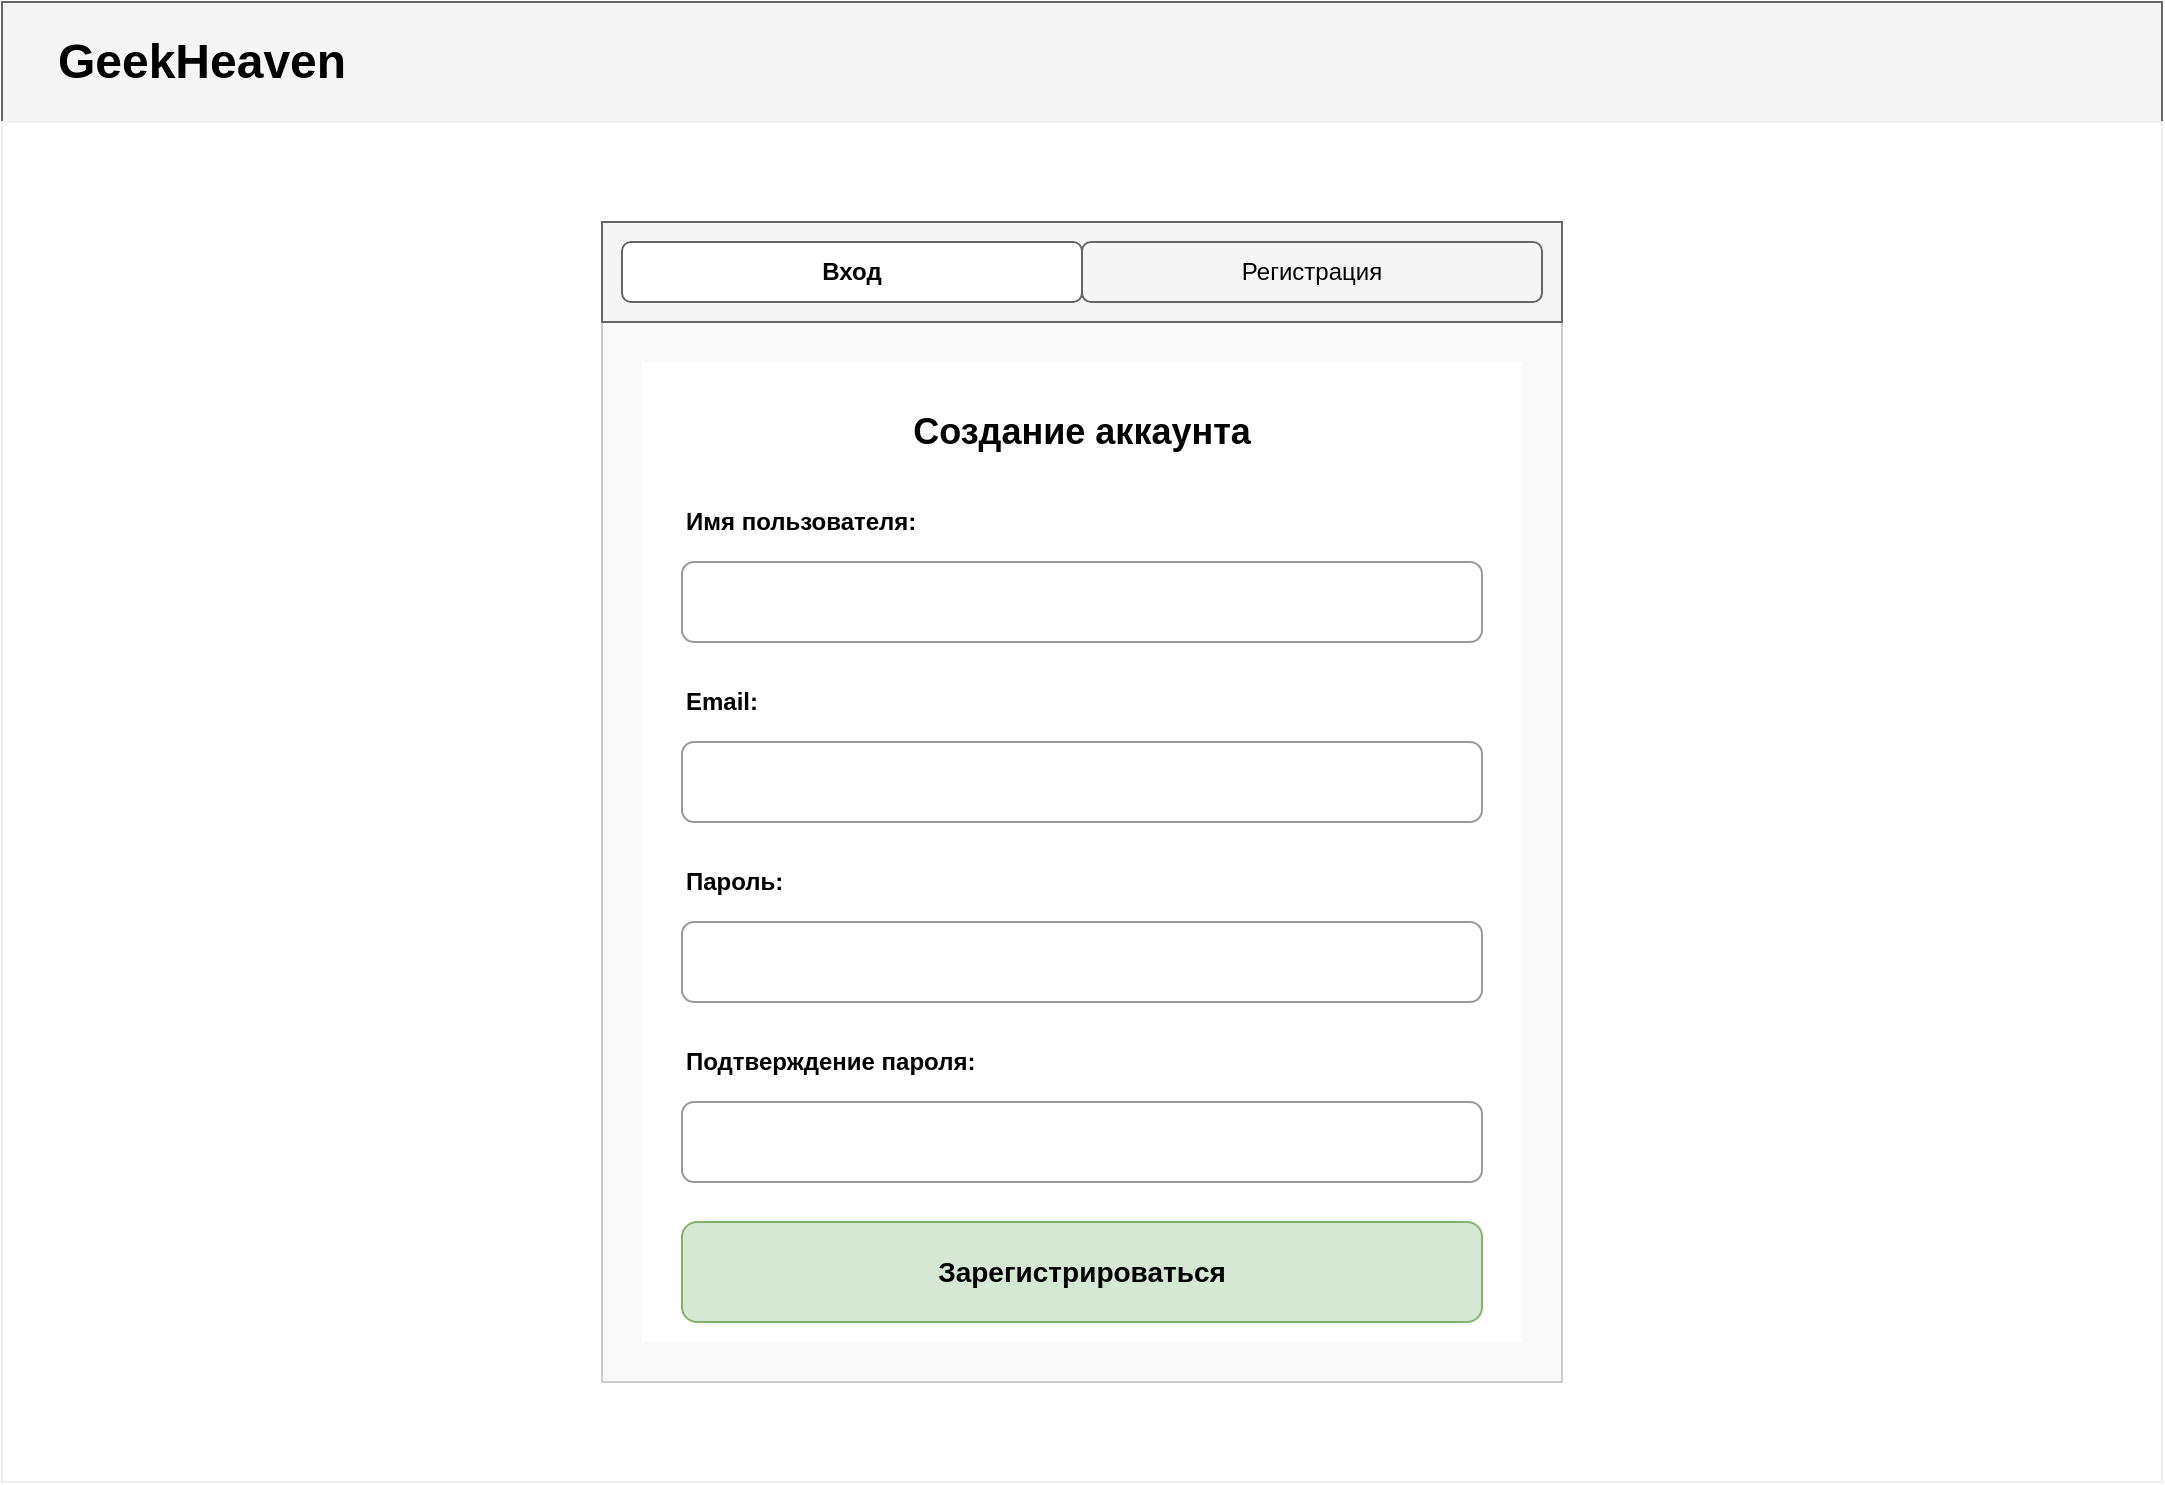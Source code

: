 <mxfile version="21.6.6">
  <diagram name="Страница регистрации и авторизации" id="auth-page">
    <mxGraphModel dx="1422" dy="798" grid="1" gridSize="10" guides="1" tooltips="1" connect="1" arrows="1" fold="1" page="1" pageScale="1" pageWidth="1169" pageHeight="827" math="0" shadow="0">
      <root>
        <mxCell id="0" />
        <mxCell id="1" parent="0" />
        <mxCell id="header" value="" style="rounded=0;whiteSpace=wrap;html=1;fillColor=#f5f5f5;strokeColor=#666666;fontColor=#333333;" vertex="1" parent="1">
          <mxGeometry x="40" y="40" width="1080" height="60" as="geometry" />
        </mxCell>
        <mxCell id="logo" value="GeekHeaven" style="text;html=1;strokeColor=none;fillColor=none;align=center;verticalAlign=middle;whiteSpace=wrap;rounded=0;fontStyle=1;fontSize=24;" vertex="1" parent="1">
          <mxGeometry x="60" y="55" width="160" height="30" as="geometry" />
        </mxCell>
        <mxCell id="content" value="" style="rounded=0;whiteSpace=wrap;html=1;fillColor=#ffffff;strokeColor=#f0f0f0;" vertex="1" parent="1">
          <mxGeometry x="40" y="100" width="1080" height="680" as="geometry" />
        </mxCell>
        <mxCell id="auth_container" value="" style="rounded=0;whiteSpace=wrap;html=1;fillColor=#f9f9f9;strokeColor=#cccccc;" vertex="1" parent="1">
          <mxGeometry x="340" y="150" width="480" height="580" as="geometry" />
        </mxCell>
        <mxCell id="auth_tabs" value="" style="rounded=0;whiteSpace=wrap;html=1;fillColor=#f5f5f5;strokeColor=#666666;" vertex="1" parent="1">
          <mxGeometry x="340" y="150" width="480" height="50" as="geometry" />
        </mxCell>
        <mxCell id="tab_login" value="Вход" style="rounded=1;whiteSpace=wrap;html=1;fillColor=#ffffff;strokeColor=#666666;fontStyle=1" vertex="1" parent="1">
          <mxGeometry x="350" y="160" width="230" height="30" as="geometry" />
        </mxCell>
        <mxCell id="tab_register" value="Регистрация" style="rounded=1;whiteSpace=wrap;html=1;fillColor=#f5f5f5;strokeColor=#666666;" vertex="1" parent="1">
          <mxGeometry x="580" y="160" width="230" height="30" as="geometry" />
        </mxCell>
        <mxCell id="login_form" value="" style="rounded=0;whiteSpace=wrap;html=1;fillColor=#ffffff;strokeColor=none;" vertex="1" parent="1">
          <mxGeometry x="360" y="220" width="440" height="490" as="geometry" />
        </mxCell>
        <mxCell id="login_title" value="Вход в аккаунт" style="text;html=1;strokeColor=none;fillColor=none;align=center;verticalAlign=middle;whiteSpace=wrap;rounded=0;fontStyle=1;fontSize=18;" vertex="1" parent="1">
          <mxGeometry x="360" y="240" width="440" height="30" as="geometry" />
        </mxCell>
        <mxCell id="login_email_label" value="Email:" style="text;html=1;strokeColor=none;fillColor=none;align=left;verticalAlign=middle;whiteSpace=wrap;rounded=0;fontStyle=1" vertex="1" parent="1">
          <mxGeometry x="380" y="290" width="100" height="20" as="geometry" />
        </mxCell>
        <mxCell id="login_email_input" value="" style="rounded=1;whiteSpace=wrap;html=1;align=left;spacingLeft=10;fillColor=#ffffff;strokeColor=#999999;" vertex="1" parent="1">
          <mxGeometry x="380" y="320" width="400" height="40" as="geometry" />
        </mxCell>
        <mxCell id="login_password_label" value="Пароль:" style="text;html=1;strokeColor=none;fillColor=none;align=left;verticalAlign=middle;whiteSpace=wrap;rounded=0;fontStyle=1" vertex="1" parent="1">
          <mxGeometry x="380" y="380" width="100" height="20" as="geometry" />
        </mxCell>
        <mxCell id="login_password_input" value="" style="rounded=1;whiteSpace=wrap;html=1;align=left;spacingLeft=10;fillColor=#ffffff;strokeColor=#999999;" vertex="1" parent="1">
          <mxGeometry x="380" y="410" width="400" height="40" as="geometry" />
        </mxCell>
        <mxCell id="login_remember" value="Запомнить меня" style="text;html=1;strokeColor=none;fillColor=none;align=left;verticalAlign=middle;whiteSpace=wrap;rounded=0;" vertex="1" parent="1">
          <mxGeometry x="410" y="470" width="120" height="20" as="geometry" />
        </mxCell>
        <mxCell id="login_remember_checkbox" value="" style="rounded=0;whiteSpace=wrap;html=1;fillColor=#ffffff;strokeColor=#999999;" vertex="1" parent="1">
          <mxGeometry x="380" y="470" width="20" height="20" as="geometry" />
        </mxCell>
        <mxCell id="login_forgot" value="Забыли пароль?" style="text;html=1;strokeColor=none;fillColor=none;align=right;verticalAlign=middle;whiteSpace=wrap;rounded=0;fontColor=#0066CC;" vertex="1" parent="1">
          <mxGeometry x="580" y="470" width="200" height="20" as="geometry" />
        </mxCell>
        <mxCell id="login_button" value="Войти" style="rounded=1;whiteSpace=wrap;html=1;fillColor=#dae8fc;strokeColor=#6c8ebf;fontSize=14;fontStyle=1" vertex="1" parent="1">
          <mxGeometry x="380" y="520" width="400" height="50" as="geometry" />
        </mxCell>
        <mxCell id="login_divider" value="или" style="text;html=1;strokeColor=none;fillColor=none;align=center;verticalAlign=middle;whiteSpace=wrap;rounded=0;" vertex="1" parent="1">
          <mxGeometry x="380" y="590" width="400" height="20" as="geometry" />
        </mxCell>
        <mxCell id="login_google" value="Войти через Google" style="rounded=1;whiteSpace=wrap;html=1;fillColor=#f5f5f5;strokeColor=#666666;fontSize=14;" vertex="1" parent="1">
          <mxGeometry x="380" y="630" width="400" height="40" as="geometry" />
        </mxCell>
        <mxCell id="register_form" value="" style="rounded=0;whiteSpace=wrap;html=1;fillColor=#ffffff;strokeColor=none;" vertex="1" parent="1">
          <mxGeometry x="360" y="220" width="440" height="490" as="geometry" />
        </mxCell>
        <mxCell id="register_title" value="Создание аккаунта" style="text;html=1;strokeColor=none;fillColor=none;align=center;verticalAlign=middle;whiteSpace=wrap;rounded=0;fontStyle=1;fontSize=18;" vertex="1" parent="1">
          <mxGeometry x="360" y="240" width="440" height="30" as="geometry" />
        </mxCell>
        <mxCell id="register_username_label" value="Имя пользователя:" style="text;html=1;strokeColor=none;fillColor=none;align=left;verticalAlign=middle;whiteSpace=wrap;rounded=0;fontStyle=1" vertex="1" parent="1">
          <mxGeometry x="380" y="290" width="150" height="20" as="geometry" />
        </mxCell>
        <mxCell id="register_username_input" value="" style="rounded=1;whiteSpace=wrap;html=1;align=left;spacingLeft=10;fillColor=#ffffff;strokeColor=#999999;" vertex="1" parent="1">
          <mxGeometry x="380" y="320" width="400" height="40" as="geometry" />
        </mxCell>
        <mxCell id="register_email_label" value="Email:" style="text;html=1;strokeColor=none;fillColor=none;align=left;verticalAlign=middle;whiteSpace=wrap;rounded=0;fontStyle=1" vertex="1" parent="1">
          <mxGeometry x="380" y="380" width="100" height="20" as="geometry" />
        </mxCell>
        <mxCell id="register_email_input" value="" style="rounded=1;whiteSpace=wrap;html=1;align=left;spacingLeft=10;fillColor=#ffffff;strokeColor=#999999;" vertex="1" parent="1">
          <mxGeometry x="380" y="410" width="400" height="40" as="geometry" />
        </mxCell>
        <mxCell id="register_password_label" value="Пароль:" style="text;html=1;strokeColor=none;fillColor=none;align=left;verticalAlign=middle;whiteSpace=wrap;rounded=0;fontStyle=1" vertex="1" parent="1">
          <mxGeometry x="380" y="470" width="100" height="20" as="geometry" />
        </mxCell>
        <mxCell id="register_password_input" value="" style="rounded=1;whiteSpace=wrap;html=1;align=left;spacingLeft=10;fillColor=#ffffff;strokeColor=#999999;" vertex="1" parent="1">
          <mxGeometry x="380" y="500" width="400" height="40" as="geometry" />
        </mxCell>
        <mxCell id="register_confirm_label" value="Подтверждение пароля:" style="text;html=1;strokeColor=none;fillColor=none;align=left;verticalAlign=middle;whiteSpace=wrap;rounded=0;fontStyle=1" vertex="1" parent="1">
          <mxGeometry x="380" y="560" width="200" height="20" as="geometry" />
        </mxCell>
        <mxCell id="register_confirm_input" value="" style="rounded=1;whiteSpace=wrap;html=1;align=left;spacingLeft=10;fillColor=#ffffff;strokeColor=#999999;" vertex="1" parent="1">
          <mxGeometry x="380" y="590" width="400" height="40" as="geometry" />
        </mxCell>
        <mxCell id="register_button" value="Зарегистрироваться" style="rounded=1;whiteSpace=wrap;html=1;fillColor=#d5e8d4;strokeColor=#82b366;fontSize=14;fontStyle=1" vertex="1" parent="1">
          <mxGeometry x="380" y="650" width="400" height="50" as="geometry" />
        </mxCell>
      </root>
    </mxGraphModel>
  </diagram>
</mxfile>